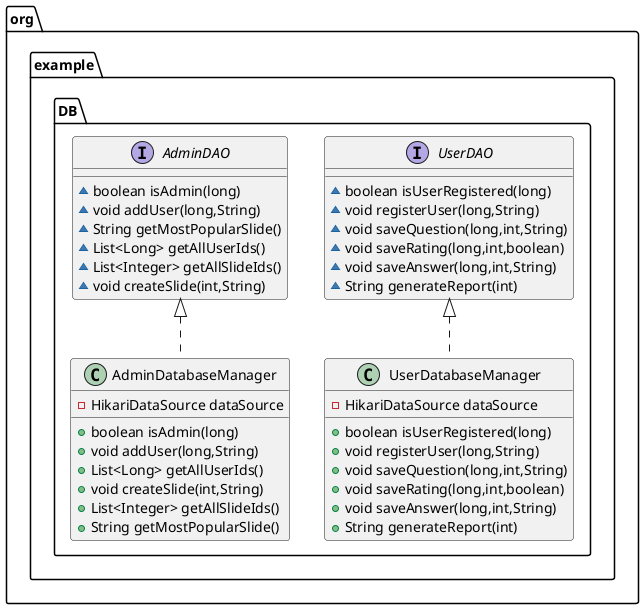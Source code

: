 @startuml
class org.example.DB.AdminDatabaseManager {
- HikariDataSource dataSource
+ boolean isAdmin(long)
+ void addUser(long,String)
+ List<Long> getAllUserIds()
+ void createSlide(int,String)
+ List<Integer> getAllSlideIds()
+ String getMostPopularSlide()
}


class org.example.DB.UserDatabaseManager {
- HikariDataSource dataSource
+ boolean isUserRegistered(long)
+ void registerUser(long,String)
+ void saveQuestion(long,int,String)
+ void saveRating(long,int,boolean)
+ void saveAnswer(long,int,String)
+ String generateReport(int)
}


interface org.example.DB.UserDAO {
~ boolean isUserRegistered(long)
~ void registerUser(long,String)
~ void saveQuestion(long,int,String)
~ void saveRating(long,int,boolean)
~ void saveAnswer(long,int,String)
~ String generateReport(int)
}

interface org.example.DB.AdminDAO {
~ boolean isAdmin(long)
~ void addUser(long,String)
~ String getMostPopularSlide()
~ List<Long> getAllUserIds()
~ List<Integer> getAllSlideIds()
~ void createSlide(int,String)
}



org.example.DB.AdminDAO <|.. org.example.DB.AdminDatabaseManager
org.example.DB.UserDAO <|.. org.example.DB.UserDatabaseManager
@enduml